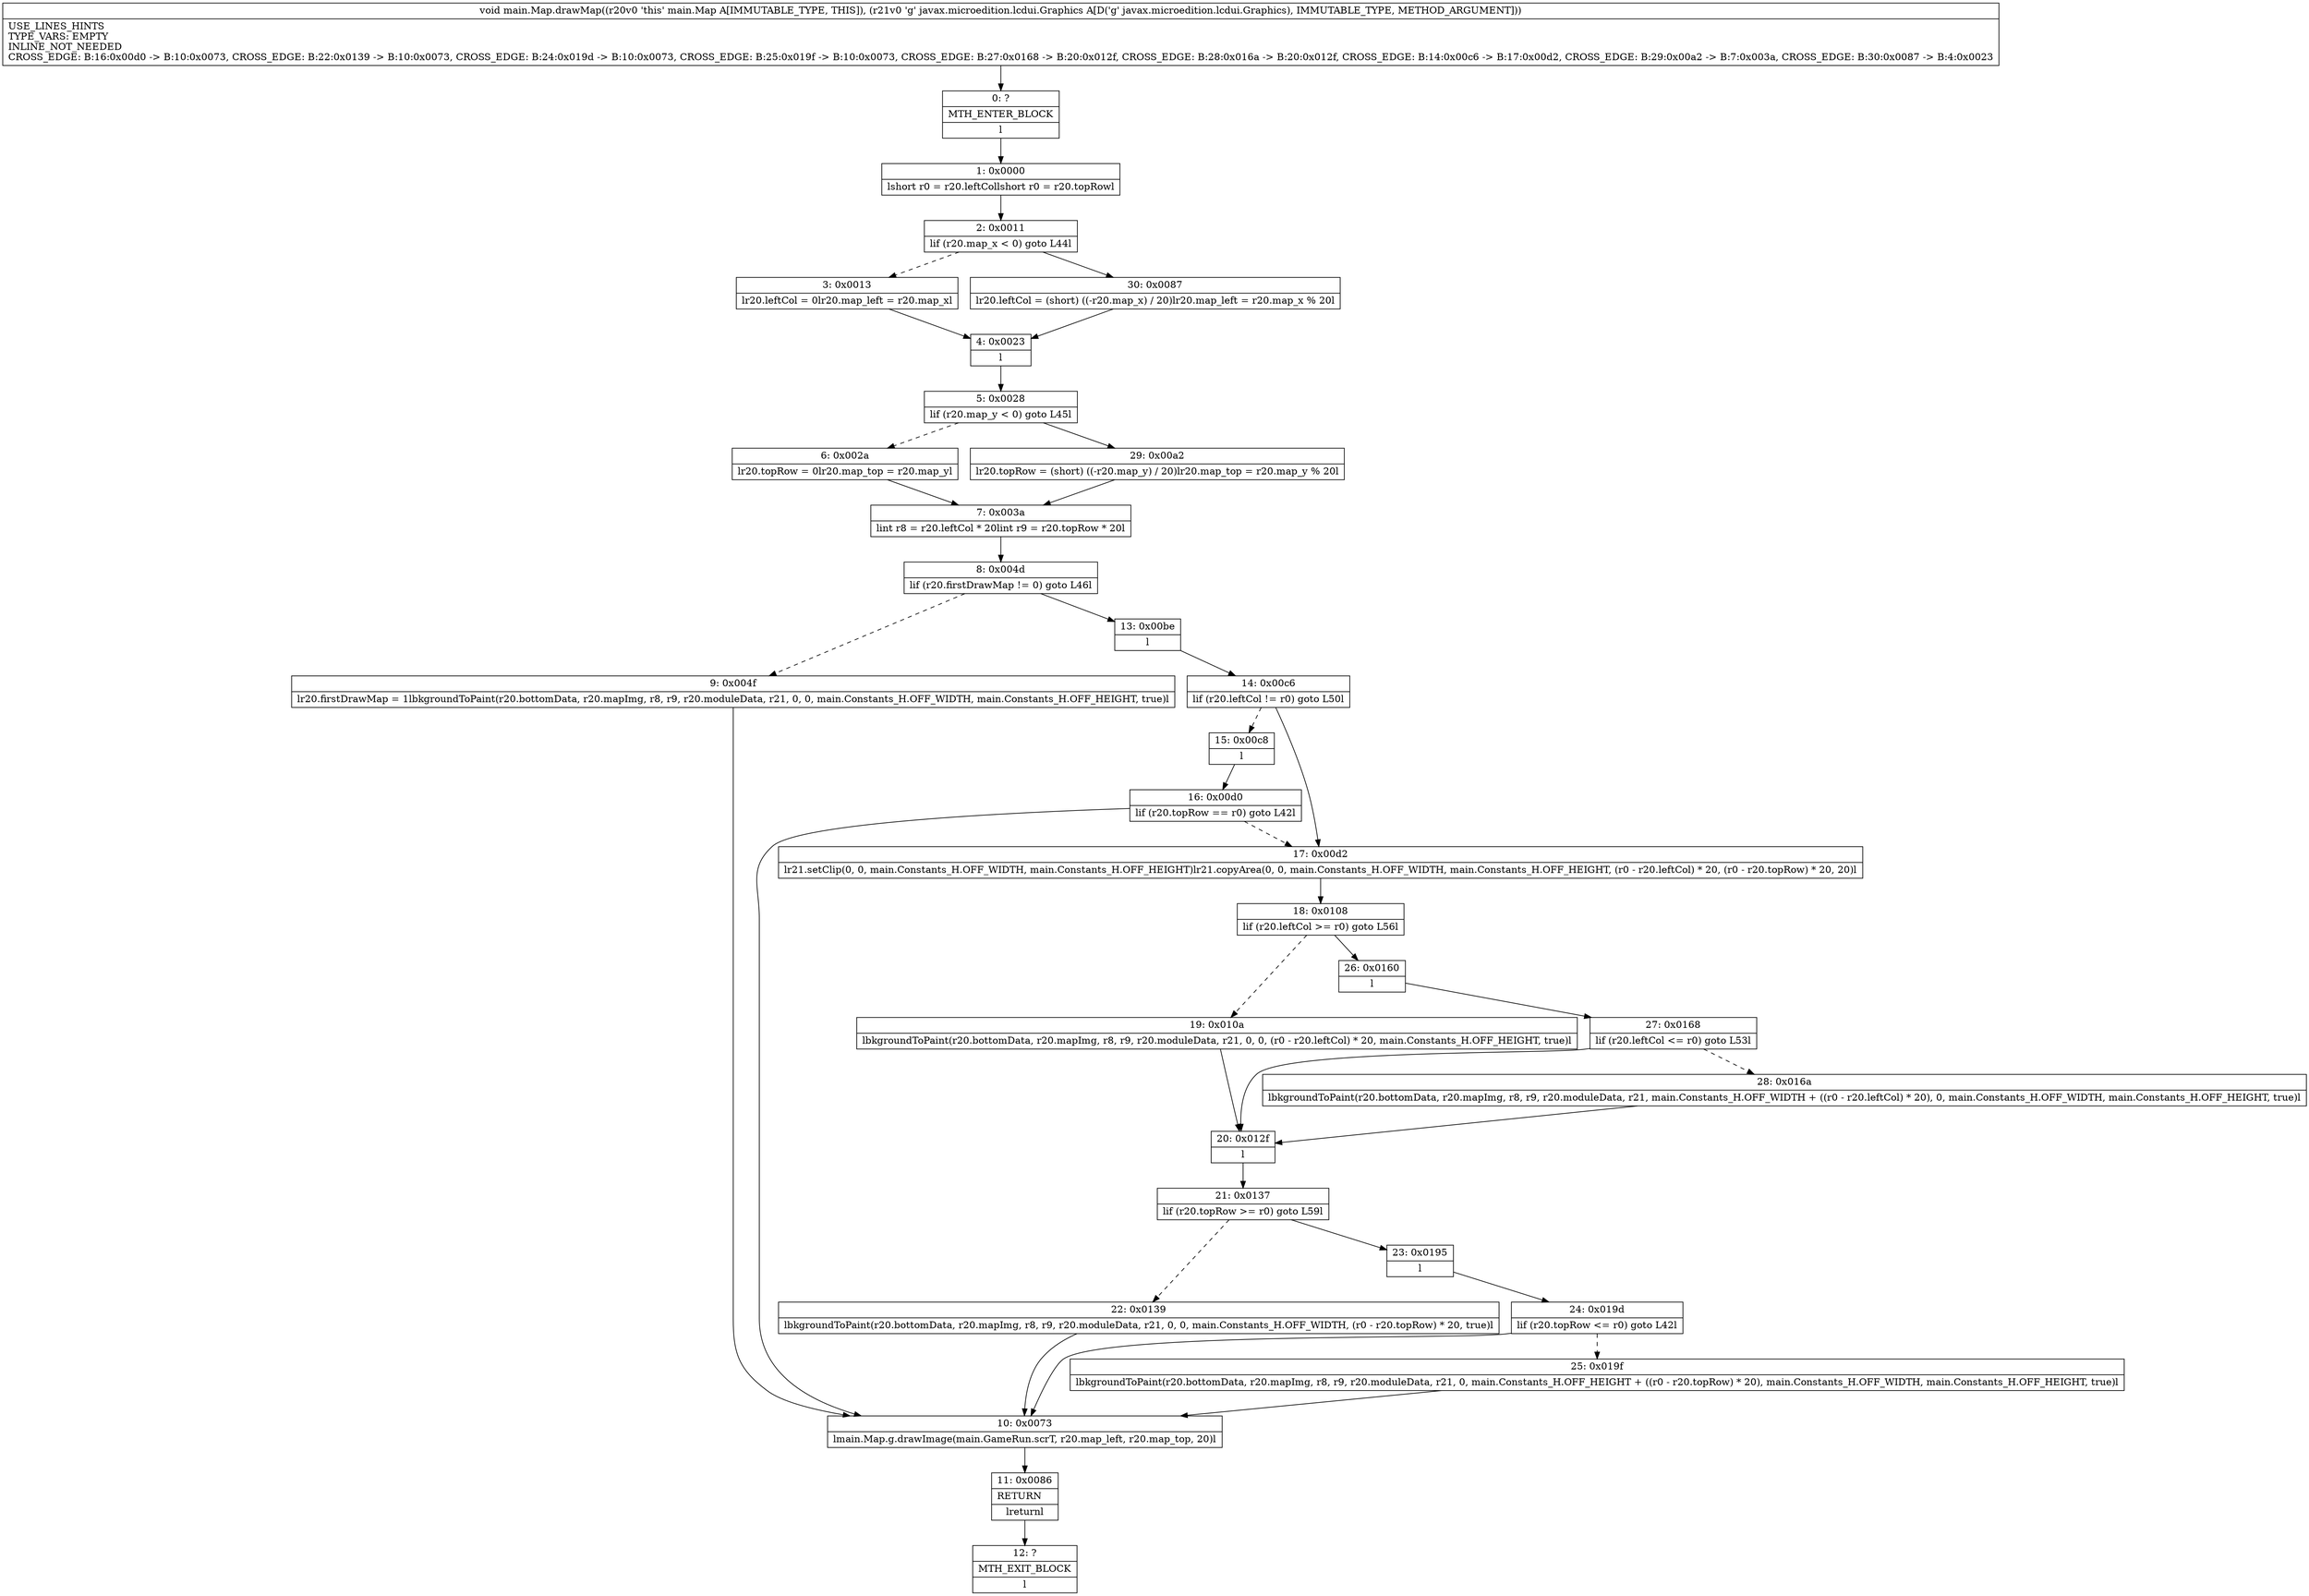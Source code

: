 digraph "CFG formain.Map.drawMap(Ljavax\/microedition\/lcdui\/Graphics;)V" {
Node_0 [shape=record,label="{0\:\ ?|MTH_ENTER_BLOCK\l|l}"];
Node_1 [shape=record,label="{1\:\ 0x0000|lshort r0 = r20.leftCollshort r0 = r20.topRowl}"];
Node_2 [shape=record,label="{2\:\ 0x0011|lif (r20.map_x \< 0) goto L44l}"];
Node_3 [shape=record,label="{3\:\ 0x0013|lr20.leftCol = 0lr20.map_left = r20.map_xl}"];
Node_4 [shape=record,label="{4\:\ 0x0023|l}"];
Node_5 [shape=record,label="{5\:\ 0x0028|lif (r20.map_y \< 0) goto L45l}"];
Node_6 [shape=record,label="{6\:\ 0x002a|lr20.topRow = 0lr20.map_top = r20.map_yl}"];
Node_7 [shape=record,label="{7\:\ 0x003a|lint r8 = r20.leftCol * 20lint r9 = r20.topRow * 20l}"];
Node_8 [shape=record,label="{8\:\ 0x004d|lif (r20.firstDrawMap != 0) goto L46l}"];
Node_9 [shape=record,label="{9\:\ 0x004f|lr20.firstDrawMap = 1lbkgroundToPaint(r20.bottomData, r20.mapImg, r8, r9, r20.moduleData, r21, 0, 0, main.Constants_H.OFF_WIDTH, main.Constants_H.OFF_HEIGHT, true)l}"];
Node_10 [shape=record,label="{10\:\ 0x0073|lmain.Map.g.drawImage(main.GameRun.scrT, r20.map_left, r20.map_top, 20)l}"];
Node_11 [shape=record,label="{11\:\ 0x0086|RETURN\l|lreturnl}"];
Node_12 [shape=record,label="{12\:\ ?|MTH_EXIT_BLOCK\l|l}"];
Node_13 [shape=record,label="{13\:\ 0x00be|l}"];
Node_14 [shape=record,label="{14\:\ 0x00c6|lif (r20.leftCol != r0) goto L50l}"];
Node_15 [shape=record,label="{15\:\ 0x00c8|l}"];
Node_16 [shape=record,label="{16\:\ 0x00d0|lif (r20.topRow == r0) goto L42l}"];
Node_17 [shape=record,label="{17\:\ 0x00d2|lr21.setClip(0, 0, main.Constants_H.OFF_WIDTH, main.Constants_H.OFF_HEIGHT)lr21.copyArea(0, 0, main.Constants_H.OFF_WIDTH, main.Constants_H.OFF_HEIGHT, (r0 \- r20.leftCol) * 20, (r0 \- r20.topRow) * 20, 20)l}"];
Node_18 [shape=record,label="{18\:\ 0x0108|lif (r20.leftCol \>= r0) goto L56l}"];
Node_19 [shape=record,label="{19\:\ 0x010a|lbkgroundToPaint(r20.bottomData, r20.mapImg, r8, r9, r20.moduleData, r21, 0, 0, (r0 \- r20.leftCol) * 20, main.Constants_H.OFF_HEIGHT, true)l}"];
Node_20 [shape=record,label="{20\:\ 0x012f|l}"];
Node_21 [shape=record,label="{21\:\ 0x0137|lif (r20.topRow \>= r0) goto L59l}"];
Node_22 [shape=record,label="{22\:\ 0x0139|lbkgroundToPaint(r20.bottomData, r20.mapImg, r8, r9, r20.moduleData, r21, 0, 0, main.Constants_H.OFF_WIDTH, (r0 \- r20.topRow) * 20, true)l}"];
Node_23 [shape=record,label="{23\:\ 0x0195|l}"];
Node_24 [shape=record,label="{24\:\ 0x019d|lif (r20.topRow \<= r0) goto L42l}"];
Node_25 [shape=record,label="{25\:\ 0x019f|lbkgroundToPaint(r20.bottomData, r20.mapImg, r8, r9, r20.moduleData, r21, 0, main.Constants_H.OFF_HEIGHT + ((r0 \- r20.topRow) * 20), main.Constants_H.OFF_WIDTH, main.Constants_H.OFF_HEIGHT, true)l}"];
Node_26 [shape=record,label="{26\:\ 0x0160|l}"];
Node_27 [shape=record,label="{27\:\ 0x0168|lif (r20.leftCol \<= r0) goto L53l}"];
Node_28 [shape=record,label="{28\:\ 0x016a|lbkgroundToPaint(r20.bottomData, r20.mapImg, r8, r9, r20.moduleData, r21, main.Constants_H.OFF_WIDTH + ((r0 \- r20.leftCol) * 20), 0, main.Constants_H.OFF_WIDTH, main.Constants_H.OFF_HEIGHT, true)l}"];
Node_29 [shape=record,label="{29\:\ 0x00a2|lr20.topRow = (short) ((\-r20.map_y) \/ 20)lr20.map_top = r20.map_y % 20l}"];
Node_30 [shape=record,label="{30\:\ 0x0087|lr20.leftCol = (short) ((\-r20.map_x) \/ 20)lr20.map_left = r20.map_x % 20l}"];
MethodNode[shape=record,label="{void main.Map.drawMap((r20v0 'this' main.Map A[IMMUTABLE_TYPE, THIS]), (r21v0 'g' javax.microedition.lcdui.Graphics A[D('g' javax.microedition.lcdui.Graphics), IMMUTABLE_TYPE, METHOD_ARGUMENT]))  | USE_LINES_HINTS\lTYPE_VARS: EMPTY\lINLINE_NOT_NEEDED\lCROSS_EDGE: B:16:0x00d0 \-\> B:10:0x0073, CROSS_EDGE: B:22:0x0139 \-\> B:10:0x0073, CROSS_EDGE: B:24:0x019d \-\> B:10:0x0073, CROSS_EDGE: B:25:0x019f \-\> B:10:0x0073, CROSS_EDGE: B:27:0x0168 \-\> B:20:0x012f, CROSS_EDGE: B:28:0x016a \-\> B:20:0x012f, CROSS_EDGE: B:14:0x00c6 \-\> B:17:0x00d2, CROSS_EDGE: B:29:0x00a2 \-\> B:7:0x003a, CROSS_EDGE: B:30:0x0087 \-\> B:4:0x0023\l}"];
MethodNode -> Node_0;
Node_0 -> Node_1;
Node_1 -> Node_2;
Node_2 -> Node_3[style=dashed];
Node_2 -> Node_30;
Node_3 -> Node_4;
Node_4 -> Node_5;
Node_5 -> Node_6[style=dashed];
Node_5 -> Node_29;
Node_6 -> Node_7;
Node_7 -> Node_8;
Node_8 -> Node_9[style=dashed];
Node_8 -> Node_13;
Node_9 -> Node_10;
Node_10 -> Node_11;
Node_11 -> Node_12;
Node_13 -> Node_14;
Node_14 -> Node_15[style=dashed];
Node_14 -> Node_17;
Node_15 -> Node_16;
Node_16 -> Node_10;
Node_16 -> Node_17[style=dashed];
Node_17 -> Node_18;
Node_18 -> Node_19[style=dashed];
Node_18 -> Node_26;
Node_19 -> Node_20;
Node_20 -> Node_21;
Node_21 -> Node_22[style=dashed];
Node_21 -> Node_23;
Node_22 -> Node_10;
Node_23 -> Node_24;
Node_24 -> Node_10;
Node_24 -> Node_25[style=dashed];
Node_25 -> Node_10;
Node_26 -> Node_27;
Node_27 -> Node_20;
Node_27 -> Node_28[style=dashed];
Node_28 -> Node_20;
Node_29 -> Node_7;
Node_30 -> Node_4;
}

